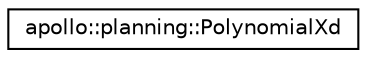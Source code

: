 digraph "Graphical Class Hierarchy"
{
  edge [fontname="Helvetica",fontsize="10",labelfontname="Helvetica",labelfontsize="10"];
  node [fontname="Helvetica",fontsize="10",shape=record];
  rankdir="LR";
  Node1 [label="apollo::planning::PolynomialXd",height=0.2,width=0.4,color="black", fillcolor="white", style="filled",URL="$classapollo_1_1planning_1_1PolynomialXd.html"];
}
